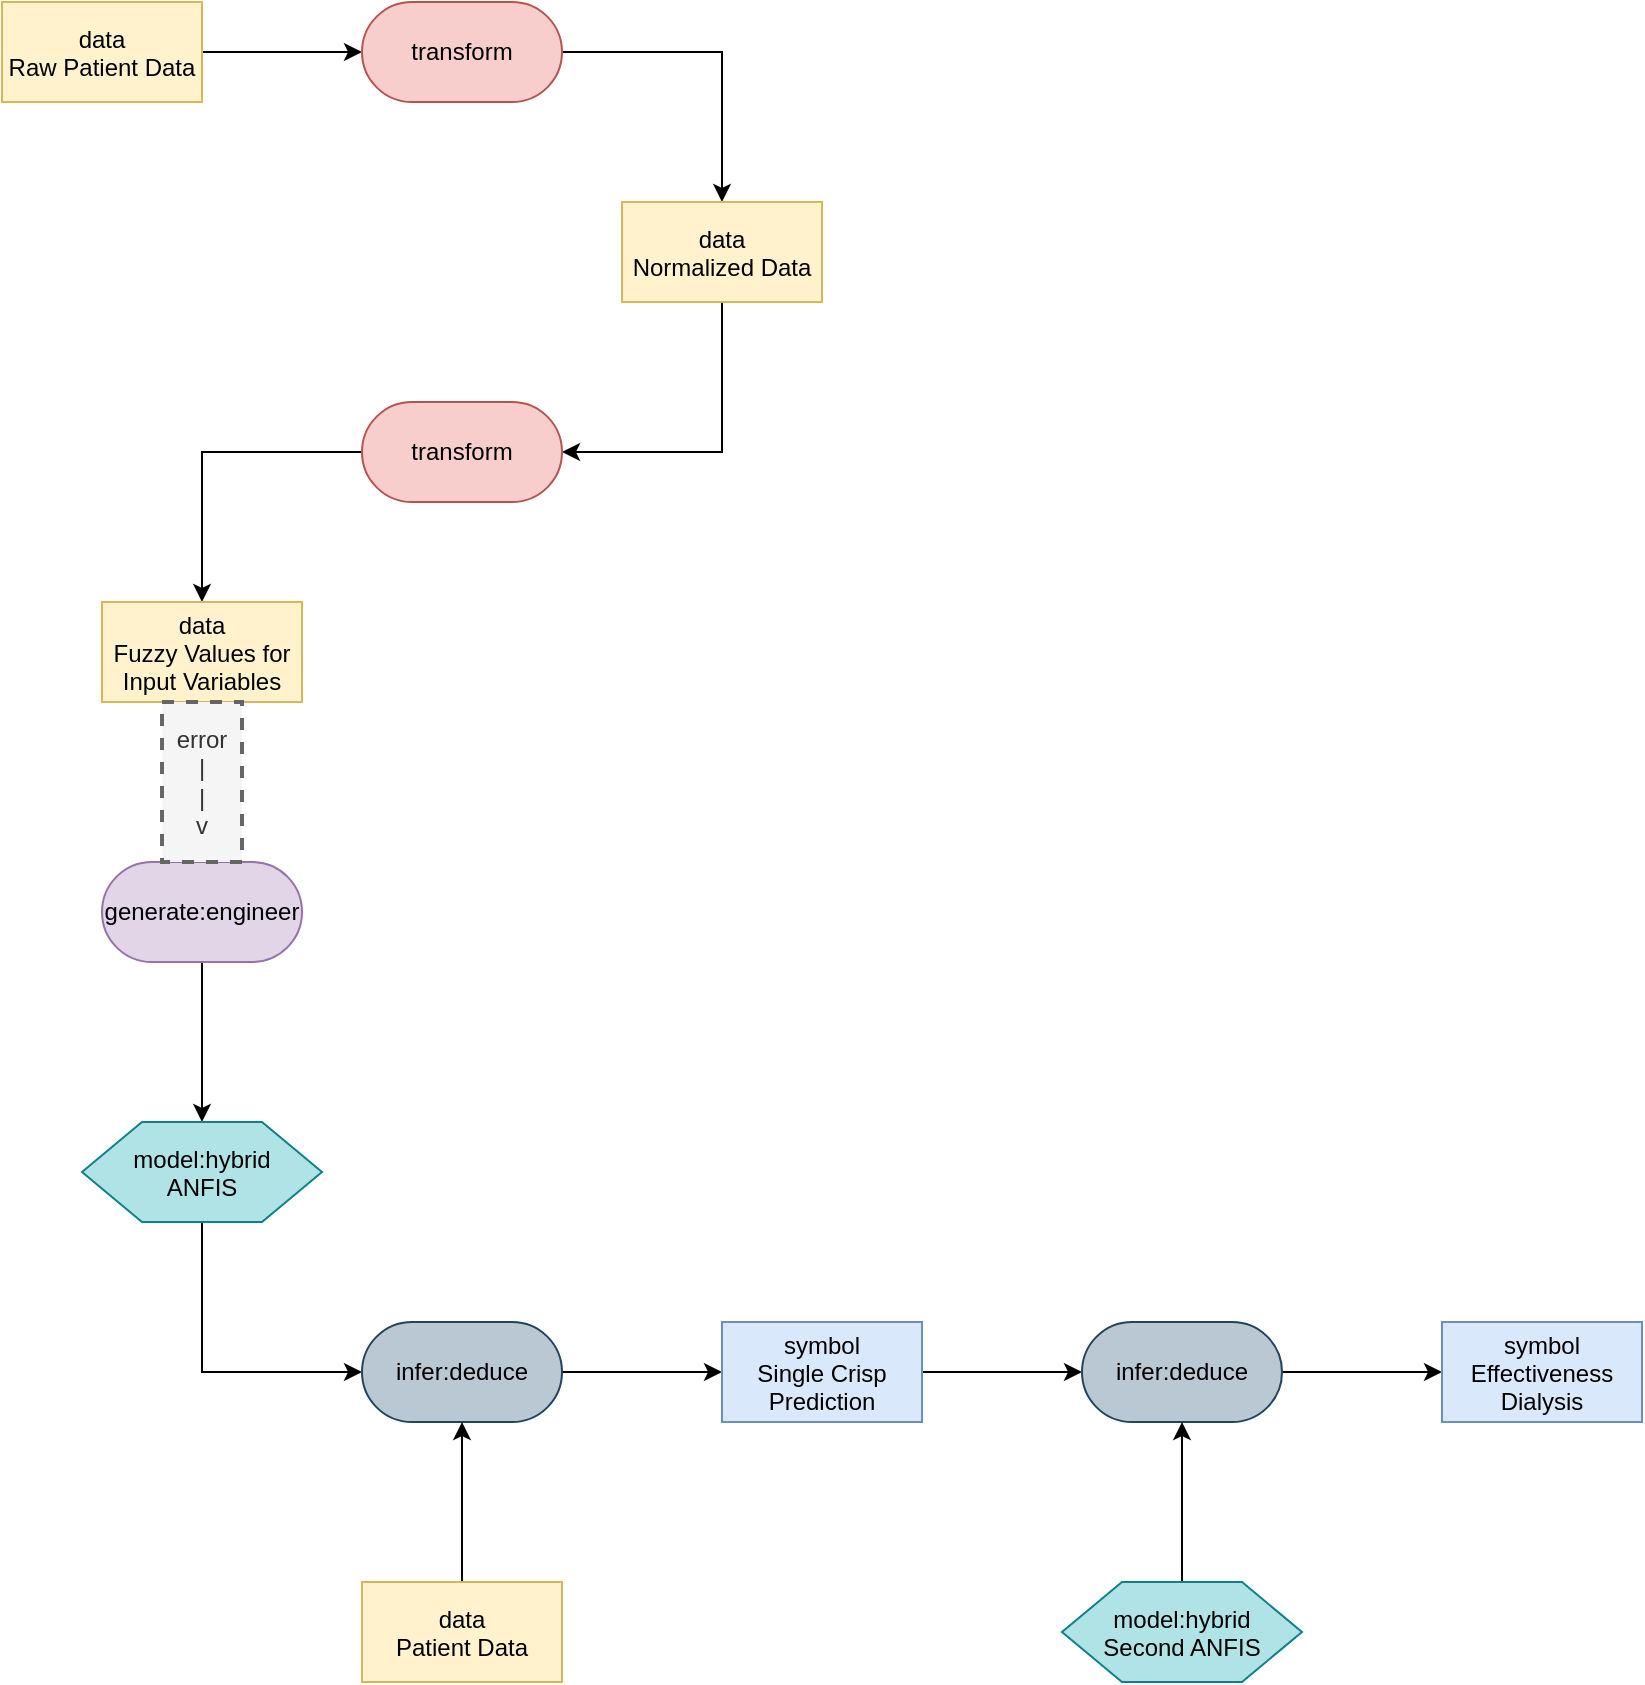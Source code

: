 <mxfile version="27.1.6" pages="2">
  <diagram name="Page-1" id="mhvKB0b1FjrStEqMLaT7">
    <mxGraphModel dx="1429" dy="856" grid="1" gridSize="10" guides="1" tooltips="1" connect="1" arrows="1" fold="1" page="1" pageScale="1" pageWidth="3300" pageHeight="4681" math="0" shadow="0">
      <root>
        <mxCell id="0" />
        <mxCell id="1" parent="0" />
        <mxCell id="241-yD0mQnr3EdsGS5xz-3" style="edgeStyle=orthogonalEdgeStyle;rounded=0;orthogonalLoop=1;jettySize=auto;html=1;exitX=1;exitY=0.5;exitDx=0;exitDy=0;entryX=0;entryY=0.5;entryDx=0;entryDy=0;" parent="1" source="241-yD0mQnr3EdsGS5xz-1" target="241-yD0mQnr3EdsGS5xz-2" edge="1">
          <mxGeometry relative="1" as="geometry" />
        </mxCell>
        <mxCell id="241-yD0mQnr3EdsGS5xz-1" value="data&#xa;Raw Patient Data" style="rectangle;fillColor=#fff2cc;strokeColor=#d6b656;" parent="1" name="data" vertex="1">
          <mxGeometry x="340" y="230" width="100" height="50" as="geometry" />
        </mxCell>
        <mxCell id="241-yD0mQnr3EdsGS5xz-5" style="edgeStyle=orthogonalEdgeStyle;rounded=0;orthogonalLoop=1;jettySize=auto;html=1;exitX=1;exitY=0.5;exitDx=0;exitDy=0;entryX=0.5;entryY=0;entryDx=0;entryDy=0;" parent="1" source="241-yD0mQnr3EdsGS5xz-2" target="241-yD0mQnr3EdsGS5xz-4" edge="1">
          <mxGeometry relative="1" as="geometry" />
        </mxCell>
        <mxCell id="241-yD0mQnr3EdsGS5xz-2" value="transform" style="rounded=1;whiteSpace=wrap;html=1;arcSize=50;fillColor=#f8cecc;strokeColor=#b85450;" parent="1" name="transform" vertex="1">
          <mxGeometry x="520" y="230" width="100" height="50" as="geometry" />
        </mxCell>
        <mxCell id="241-yD0mQnr3EdsGS5xz-7" style="edgeStyle=orthogonalEdgeStyle;rounded=0;orthogonalLoop=1;jettySize=auto;html=1;exitX=0.5;exitY=1;exitDx=0;exitDy=0;entryX=1;entryY=0.5;entryDx=0;entryDy=0;" parent="1" source="241-yD0mQnr3EdsGS5xz-4" target="241-yD0mQnr3EdsGS5xz-6" edge="1">
          <mxGeometry relative="1" as="geometry" />
        </mxCell>
        <mxCell id="241-yD0mQnr3EdsGS5xz-4" value="data&#xa;Normalized Data" style="rectangle;fillColor=#fff2cc;strokeColor=#d6b656;" parent="1" name="data" vertex="1">
          <mxGeometry x="650" y="330" width="100" height="50" as="geometry" />
        </mxCell>
        <mxCell id="241-yD0mQnr3EdsGS5xz-30" style="edgeStyle=orthogonalEdgeStyle;rounded=0;orthogonalLoop=1;jettySize=auto;html=1;exitX=0;exitY=0.5;exitDx=0;exitDy=0;entryX=0.5;entryY=0;entryDx=0;entryDy=0;" parent="1" source="241-yD0mQnr3EdsGS5xz-6" target="241-yD0mQnr3EdsGS5xz-8" edge="1">
          <mxGeometry relative="1" as="geometry" />
        </mxCell>
        <mxCell id="241-yD0mQnr3EdsGS5xz-6" value="transform" style="rounded=1;whiteSpace=wrap;html=1;arcSize=50;fillColor=#f8cecc;strokeColor=#b85450;" parent="1" name="transform" vertex="1">
          <mxGeometry x="520" y="430" width="100" height="50" as="geometry" />
        </mxCell>
        <mxCell id="241-yD0mQnr3EdsGS5xz-8" value="data&#xa;Fuzzy Values for&#xa;Input Variables" style="rectangle;fillColor=#fff2cc;strokeColor=#d6b656;" parent="1" name="data" vertex="1">
          <mxGeometry x="390" y="530" width="100" height="50" as="geometry" />
        </mxCell>
        <mxCell id="241-yD0mQnr3EdsGS5xz-14" style="edgeStyle=orthogonalEdgeStyle;rounded=0;orthogonalLoop=1;jettySize=auto;html=1;exitX=0.5;exitY=1;exitDx=0;exitDy=0;entryX=0.5;entryY=0;entryDx=0;entryDy=0;" parent="1" source="241-yD0mQnr3EdsGS5xz-10" target="241-yD0mQnr3EdsGS5xz-13" edge="1">
          <mxGeometry relative="1" as="geometry" />
        </mxCell>
        <mxCell id="241-yD0mQnr3EdsGS5xz-10" value="generate:engineer" style="rounded=1;whiteSpace=wrap;html=1;arcSize=50;fillColor=#e1d5e7;strokeColor=#9673a6;" parent="1" name="generate:engineer" vertex="1">
          <mxGeometry x="390" y="660" width="100" height="50" as="geometry" />
        </mxCell>
        <mxCell id="241-yD0mQnr3EdsGS5xz-12" value="&lt;div&gt;error&lt;/div&gt;&lt;div&gt;|&lt;/div&gt;&lt;div&gt;|&lt;/div&gt;&lt;div&gt;v&lt;/div&gt;" style="text;html=1;align=center;verticalAlign=middle;whiteSpace=wrap;rounded=0;dashed=1;fillColor=#f5f5f5;fontColor=#333333;strokeColor=#666666;strokeWidth=2;" parent="1" name="text" vertex="1">
          <mxGeometry x="420" y="580" width="40" height="80" as="geometry" />
        </mxCell>
        <mxCell id="241-yD0mQnr3EdsGS5xz-16" style="edgeStyle=orthogonalEdgeStyle;rounded=0;orthogonalLoop=1;jettySize=auto;html=1;exitX=0.5;exitY=1;exitDx=0;exitDy=0;entryX=0;entryY=0.5;entryDx=0;entryDy=0;" parent="1" source="241-yD0mQnr3EdsGS5xz-13" target="241-yD0mQnr3EdsGS5xz-15" edge="1">
          <mxGeometry relative="1" as="geometry" />
        </mxCell>
        <mxCell id="241-yD0mQnr3EdsGS5xz-13" value="model:hybrid&#xa;ANFIS" style="shape=hexagon;perimeter=hexagonPerimeter2;fillColor=#b0e3e6;strokeColor=#0e8088;" parent="1" name="model" vertex="1">
          <mxGeometry x="380" y="790" width="120" height="50" as="geometry" />
        </mxCell>
        <mxCell id="241-yD0mQnr3EdsGS5xz-20" style="edgeStyle=orthogonalEdgeStyle;rounded=0;orthogonalLoop=1;jettySize=auto;html=1;exitX=1;exitY=0.5;exitDx=0;exitDy=0;entryX=0;entryY=0.5;entryDx=0;entryDy=0;" parent="1" source="241-yD0mQnr3EdsGS5xz-15" target="241-yD0mQnr3EdsGS5xz-19" edge="1">
          <mxGeometry relative="1" as="geometry" />
        </mxCell>
        <mxCell id="241-yD0mQnr3EdsGS5xz-15" value="infer:deduce" style="rounded=1;whiteSpace=wrap;html=1;arcSize=50;fillColor=#bac8d3;strokeColor=#23445d;" parent="1" name="infer:deduce" vertex="1">
          <mxGeometry x="520" y="890" width="100" height="50" as="geometry" />
        </mxCell>
        <mxCell id="241-yD0mQnr3EdsGS5xz-18" style="edgeStyle=orthogonalEdgeStyle;rounded=0;orthogonalLoop=1;jettySize=auto;html=1;exitX=0.5;exitY=0;exitDx=0;exitDy=0;entryX=0.5;entryY=1;entryDx=0;entryDy=0;" parent="1" source="241-yD0mQnr3EdsGS5xz-17" target="241-yD0mQnr3EdsGS5xz-15" edge="1">
          <mxGeometry relative="1" as="geometry" />
        </mxCell>
        <mxCell id="241-yD0mQnr3EdsGS5xz-17" value="data&#xa;Patient Data" style="rectangle;fillColor=#fff2cc;strokeColor=#d6b656;" parent="1" name="data" vertex="1">
          <mxGeometry x="520" y="1020" width="100" height="50" as="geometry" />
        </mxCell>
        <mxCell id="241-yD0mQnr3EdsGS5xz-22" style="edgeStyle=orthogonalEdgeStyle;rounded=0;orthogonalLoop=1;jettySize=auto;html=1;exitX=1;exitY=0.5;exitDx=0;exitDy=0;entryX=0;entryY=0.5;entryDx=0;entryDy=0;" parent="1" source="241-yD0mQnr3EdsGS5xz-19" target="241-yD0mQnr3EdsGS5xz-21" edge="1">
          <mxGeometry relative="1" as="geometry" />
        </mxCell>
        <mxCell id="241-yD0mQnr3EdsGS5xz-19" value="symbol&#xa;Single Crisp&#xa;Prediction" style="rectangle;fillColor=#dae8fc;strokeColor=#6c8ebf;" parent="1" name="symbol" vertex="1">
          <mxGeometry x="700" y="890" width="100" height="50" as="geometry" />
        </mxCell>
        <mxCell id="241-yD0mQnr3EdsGS5xz-26" style="edgeStyle=orthogonalEdgeStyle;rounded=0;orthogonalLoop=1;jettySize=auto;html=1;exitX=1;exitY=0.5;exitDx=0;exitDy=0;entryX=0;entryY=0.5;entryDx=0;entryDy=0;" parent="1" source="241-yD0mQnr3EdsGS5xz-21" target="241-yD0mQnr3EdsGS5xz-25" edge="1">
          <mxGeometry relative="1" as="geometry" />
        </mxCell>
        <mxCell id="241-yD0mQnr3EdsGS5xz-21" value="infer:deduce" style="rounded=1;whiteSpace=wrap;html=1;arcSize=50;fillColor=#bac8d3;strokeColor=#23445d;" parent="1" name="infer:deduce" vertex="1">
          <mxGeometry x="880" y="890" width="100" height="50" as="geometry" />
        </mxCell>
        <mxCell id="241-yD0mQnr3EdsGS5xz-24" style="edgeStyle=orthogonalEdgeStyle;rounded=0;orthogonalLoop=1;jettySize=auto;html=1;exitX=0.5;exitY=0;exitDx=0;exitDy=0;entryX=0.5;entryY=1;entryDx=0;entryDy=0;" parent="1" source="241-yD0mQnr3EdsGS5xz-23" target="241-yD0mQnr3EdsGS5xz-21" edge="1">
          <mxGeometry relative="1" as="geometry" />
        </mxCell>
        <mxCell id="241-yD0mQnr3EdsGS5xz-23" value="model:hybrid&#xa;Second ANFIS" style="shape=hexagon;perimeter=hexagonPerimeter2;fillColor=#b0e3e6;strokeColor=#0e8088;" parent="1" name="model" vertex="1">
          <mxGeometry x="870" y="1020" width="120" height="50" as="geometry" />
        </mxCell>
        <mxCell id="241-yD0mQnr3EdsGS5xz-25" value="symbol&#xa;Effectiveness&#xa;Dialysis" style="rectangle;fillColor=#dae8fc;strokeColor=#6c8ebf;" parent="1" name="symbol" vertex="1">
          <mxGeometry x="1060" y="890" width="100" height="50" as="geometry" />
        </mxCell>
      </root>
    </mxGraphModel>
  </diagram>
  <diagram name="Copy of Page-1" id="hyEZFO1SC9eAQwdy4TUq">
    <mxGraphModel dx="1572" dy="942" grid="1" gridSize="10" guides="1" tooltips="1" connect="1" arrows="1" fold="1" page="1" pageScale="1" pageWidth="3300" pageHeight="4681" math="0" shadow="0">
      <root>
        <mxCell id="TViguhuTjlqNacq7tP3q-0" />
        <mxCell id="TViguhuTjlqNacq7tP3q-1" parent="TViguhuTjlqNacq7tP3q-0" />
        <mxCell id="TViguhuTjlqNacq7tP3q-2" style="edgeStyle=orthogonalEdgeStyle;rounded=0;orthogonalLoop=1;jettySize=auto;html=1;exitX=1;exitY=0.5;exitDx=0;exitDy=0;entryX=0;entryY=0.5;entryDx=0;entryDy=0;" edge="1" parent="TViguhuTjlqNacq7tP3q-1" source="TViguhuTjlqNacq7tP3q-3" target="TViguhuTjlqNacq7tP3q-5">
          <mxGeometry relative="1" as="geometry" />
        </mxCell>
        <mxCell id="TViguhuTjlqNacq7tP3q-3" value="data&#xa;Raw Patient Data" style="rectangle;fillColor=#fff2cc;strokeColor=#d6b656;" name="data" vertex="1" parent="TViguhuTjlqNacq7tP3q-1">
          <mxGeometry x="340" y="230" width="100" height="50" as="geometry" />
        </mxCell>
        <mxCell id="TViguhuTjlqNacq7tP3q-4" style="edgeStyle=orthogonalEdgeStyle;rounded=0;orthogonalLoop=1;jettySize=auto;html=1;exitX=1;exitY=0.5;exitDx=0;exitDy=0;entryX=0.5;entryY=0;entryDx=0;entryDy=0;" edge="1" parent="TViguhuTjlqNacq7tP3q-1" source="TViguhuTjlqNacq7tP3q-5" target="TViguhuTjlqNacq7tP3q-7">
          <mxGeometry relative="1" as="geometry" />
        </mxCell>
        <mxCell id="TViguhuTjlqNacq7tP3q-5" value="transform" style="rounded=1;whiteSpace=wrap;html=1;arcSize=50;fillColor=#f8cecc;strokeColor=#b85450;" name="transform" vertex="1" parent="TViguhuTjlqNacq7tP3q-1">
          <mxGeometry x="520" y="230" width="100" height="50" as="geometry" />
        </mxCell>
        <mxCell id="TViguhuTjlqNacq7tP3q-6" style="edgeStyle=orthogonalEdgeStyle;rounded=0;orthogonalLoop=1;jettySize=auto;html=1;exitX=0.5;exitY=1;exitDx=0;exitDy=0;entryX=1;entryY=0.5;entryDx=0;entryDy=0;" edge="1" parent="TViguhuTjlqNacq7tP3q-1" source="TViguhuTjlqNacq7tP3q-7" target="TViguhuTjlqNacq7tP3q-9">
          <mxGeometry relative="1" as="geometry" />
        </mxCell>
        <mxCell id="TViguhuTjlqNacq7tP3q-7" value="data&#xa;Normalized Data" style="rectangle;fillColor=#fff2cc;strokeColor=#d6b656;" name="data" vertex="1" parent="TViguhuTjlqNacq7tP3q-1">
          <mxGeometry x="650" y="330" width="100" height="50" as="geometry" />
        </mxCell>
        <mxCell id="TViguhuTjlqNacq7tP3q-8" style="edgeStyle=orthogonalEdgeStyle;rounded=0;orthogonalLoop=1;jettySize=auto;html=1;exitX=0;exitY=0.5;exitDx=0;exitDy=0;entryX=0.5;entryY=0;entryDx=0;entryDy=0;" edge="1" parent="TViguhuTjlqNacq7tP3q-1" source="TViguhuTjlqNacq7tP3q-9" target="TViguhuTjlqNacq7tP3q-10">
          <mxGeometry relative="1" as="geometry" />
        </mxCell>
        <mxCell id="TViguhuTjlqNacq7tP3q-9" value="transform" style="rounded=1;whiteSpace=wrap;html=1;arcSize=50;fillColor=#f8cecc;strokeColor=#b85450;" name="transform" vertex="1" parent="TViguhuTjlqNacq7tP3q-1">
          <mxGeometry x="520" y="430" width="100" height="50" as="geometry" />
        </mxCell>
        <mxCell id="T7Re8HmPK_7eQvuKImtm-0" style="edgeStyle=orthogonalEdgeStyle;rounded=0;orthogonalLoop=1;jettySize=auto;html=1;exitX=0.5;exitY=1;exitDx=0;exitDy=0;entryX=0.5;entryY=0;entryDx=0;entryDy=0;" edge="1" parent="TViguhuTjlqNacq7tP3q-1" source="TViguhuTjlqNacq7tP3q-10" target="TViguhuTjlqNacq7tP3q-12">
          <mxGeometry relative="1" as="geometry" />
        </mxCell>
        <mxCell id="TViguhuTjlqNacq7tP3q-10" value="data&#xa;Fuzzy Values for&#xa;Input Variables" style="rectangle;fillColor=#fff2cc;strokeColor=#d6b656;" name="data" vertex="1" parent="TViguhuTjlqNacq7tP3q-1">
          <mxGeometry x="390" y="530" width="100" height="50" as="geometry" />
        </mxCell>
        <mxCell id="TViguhuTjlqNacq7tP3q-11" style="edgeStyle=orthogonalEdgeStyle;rounded=0;orthogonalLoop=1;jettySize=auto;html=1;exitX=0.5;exitY=1;exitDx=0;exitDy=0;entryX=0.5;entryY=0;entryDx=0;entryDy=0;" edge="1" parent="TViguhuTjlqNacq7tP3q-1" source="TViguhuTjlqNacq7tP3q-12" target="TViguhuTjlqNacq7tP3q-15">
          <mxGeometry relative="1" as="geometry" />
        </mxCell>
        <mxCell id="TViguhuTjlqNacq7tP3q-12" value="generate:engineer" style="rounded=1;whiteSpace=wrap;html=1;arcSize=50;fillColor=#e1d5e7;strokeColor=#9673a6;" name="generate:engineer" vertex="1" parent="TViguhuTjlqNacq7tP3q-1" tooltip="⚠️ Node not part of any valid pattern.">
          <mxGeometry x="390" y="660" width="100" height="50" as="geometry" />
        </mxCell>
        <mxCell id="TViguhuTjlqNacq7tP3q-14" style="edgeStyle=orthogonalEdgeStyle;rounded=0;orthogonalLoop=1;jettySize=auto;html=1;exitX=0.5;exitY=1;exitDx=0;exitDy=0;entryX=0;entryY=0.5;entryDx=0;entryDy=0;" edge="1" parent="TViguhuTjlqNacq7tP3q-1" source="TViguhuTjlqNacq7tP3q-15" target="TViguhuTjlqNacq7tP3q-17">
          <mxGeometry relative="1" as="geometry" />
        </mxCell>
        <mxCell id="TViguhuTjlqNacq7tP3q-15" value="model:hybrid&#xa;ANFIS" style="shape=hexagon;perimeter=hexagonPerimeter2;fillColor=#b0e3e6;strokeColor=#0e8088;" name="model" vertex="1" parent="TViguhuTjlqNacq7tP3q-1">
          <mxGeometry x="380" y="790" width="120" height="50" as="geometry" />
        </mxCell>
        <mxCell id="TViguhuTjlqNacq7tP3q-16" style="edgeStyle=orthogonalEdgeStyle;rounded=0;orthogonalLoop=1;jettySize=auto;html=1;exitX=1;exitY=0.5;exitDx=0;exitDy=0;entryX=0;entryY=0.5;entryDx=0;entryDy=0;" edge="1" parent="TViguhuTjlqNacq7tP3q-1" source="TViguhuTjlqNacq7tP3q-17" target="TViguhuTjlqNacq7tP3q-21">
          <mxGeometry relative="1" as="geometry" />
        </mxCell>
        <mxCell id="TViguhuTjlqNacq7tP3q-17" value="infer:deduce" style="rounded=1;whiteSpace=wrap;html=1;arcSize=50;fillColor=#bac8d3;strokeColor=#23445d;" name="infer:deduce" vertex="1" parent="TViguhuTjlqNacq7tP3q-1">
          <mxGeometry x="520" y="890" width="100" height="50" as="geometry" />
        </mxCell>
        <mxCell id="TViguhuTjlqNacq7tP3q-18" style="edgeStyle=orthogonalEdgeStyle;rounded=0;orthogonalLoop=1;jettySize=auto;html=1;exitX=0.5;exitY=0;exitDx=0;exitDy=0;entryX=0.5;entryY=1;entryDx=0;entryDy=0;" edge="1" parent="TViguhuTjlqNacq7tP3q-1" source="TViguhuTjlqNacq7tP3q-19" target="TViguhuTjlqNacq7tP3q-17">
          <mxGeometry relative="1" as="geometry" />
        </mxCell>
        <mxCell id="TViguhuTjlqNacq7tP3q-19" value="data&#xa;Patient Data" style="rectangle;fillColor=#fff2cc;strokeColor=#d6b656;" name="data" vertex="1" parent="TViguhuTjlqNacq7tP3q-1">
          <mxGeometry x="520" y="1020" width="100" height="50" as="geometry" />
        </mxCell>
        <mxCell id="TViguhuTjlqNacq7tP3q-20" style="edgeStyle=orthogonalEdgeStyle;rounded=0;orthogonalLoop=1;jettySize=auto;html=1;exitX=1;exitY=0.5;exitDx=0;exitDy=0;entryX=0;entryY=0.5;entryDx=0;entryDy=0;" edge="1" parent="TViguhuTjlqNacq7tP3q-1" source="TViguhuTjlqNacq7tP3q-21" target="TViguhuTjlqNacq7tP3q-23">
          <mxGeometry relative="1" as="geometry" />
        </mxCell>
        <mxCell id="TViguhuTjlqNacq7tP3q-21" value="symbol&#xa;Single Crisp&#xa;Prediction" style="rectangle;fillColor=#dae8fc;strokeColor=#6c8ebf;" name="symbol" vertex="1" parent="TViguhuTjlqNacq7tP3q-1">
          <mxGeometry x="700" y="890" width="100" height="50" as="geometry" />
        </mxCell>
        <mxCell id="TViguhuTjlqNacq7tP3q-22" style="edgeStyle=orthogonalEdgeStyle;rounded=0;orthogonalLoop=1;jettySize=auto;html=1;exitX=1;exitY=0.5;exitDx=0;exitDy=0;entryX=0;entryY=0.5;entryDx=0;entryDy=0;" edge="1" parent="TViguhuTjlqNacq7tP3q-1" source="TViguhuTjlqNacq7tP3q-23" target="TViguhuTjlqNacq7tP3q-26">
          <mxGeometry relative="1" as="geometry" />
        </mxCell>
        <mxCell id="TViguhuTjlqNacq7tP3q-23" value="infer:deduce" style="rounded=1;whiteSpace=wrap;html=1;arcSize=50;fillColor=#bac8d3;strokeColor=#23445d;" name="infer:deduce" vertex="1" parent="TViguhuTjlqNacq7tP3q-1">
          <mxGeometry x="880" y="890" width="100" height="50" as="geometry" />
        </mxCell>
        <mxCell id="TViguhuTjlqNacq7tP3q-24" style="edgeStyle=orthogonalEdgeStyle;rounded=0;orthogonalLoop=1;jettySize=auto;html=1;exitX=0.5;exitY=0;exitDx=0;exitDy=0;entryX=0.5;entryY=1;entryDx=0;entryDy=0;" edge="1" parent="TViguhuTjlqNacq7tP3q-1" source="TViguhuTjlqNacq7tP3q-25" target="TViguhuTjlqNacq7tP3q-23">
          <mxGeometry relative="1" as="geometry" />
        </mxCell>
        <mxCell id="TViguhuTjlqNacq7tP3q-25" value="model:hybrid&#xa;Second ANFIS" style="shape=hexagon;perimeter=hexagonPerimeter2;fillColor=#b0e3e6;strokeColor=#0e8088;" name="model" vertex="1" parent="TViguhuTjlqNacq7tP3q-1">
          <mxGeometry x="870" y="1020" width="120" height="50" as="geometry" />
        </mxCell>
        <mxCell id="TViguhuTjlqNacq7tP3q-26" value="symbol&#xa;Effectiveness&#xa;Dialysis" style="rectangle;fillColor=#dae8fc;strokeColor=#6c8ebf;" name="symbol" vertex="1" parent="TViguhuTjlqNacq7tP3q-1">
          <mxGeometry x="1060" y="890" width="100" height="50" as="geometry" />
        </mxCell>
        <mxCell id="7b0c8T6yz8yIVEDcU9wn-0" value="&lt;div&gt;error&lt;/div&gt;" style="text;html=1;align=center;verticalAlign=middle;whiteSpace=wrap;rounded=0;dashed=1;fillColor=#f5f5f5;fontColor=#333333;strokeColor=#666666;strokeWidth=2;" name="text" vertex="1" parent="TViguhuTjlqNacq7tP3q-1">
          <mxGeometry x="520" y="670" width="40" height="30" as="geometry" />
        </mxCell>
      </root>
    </mxGraphModel>
  </diagram>
</mxfile>
